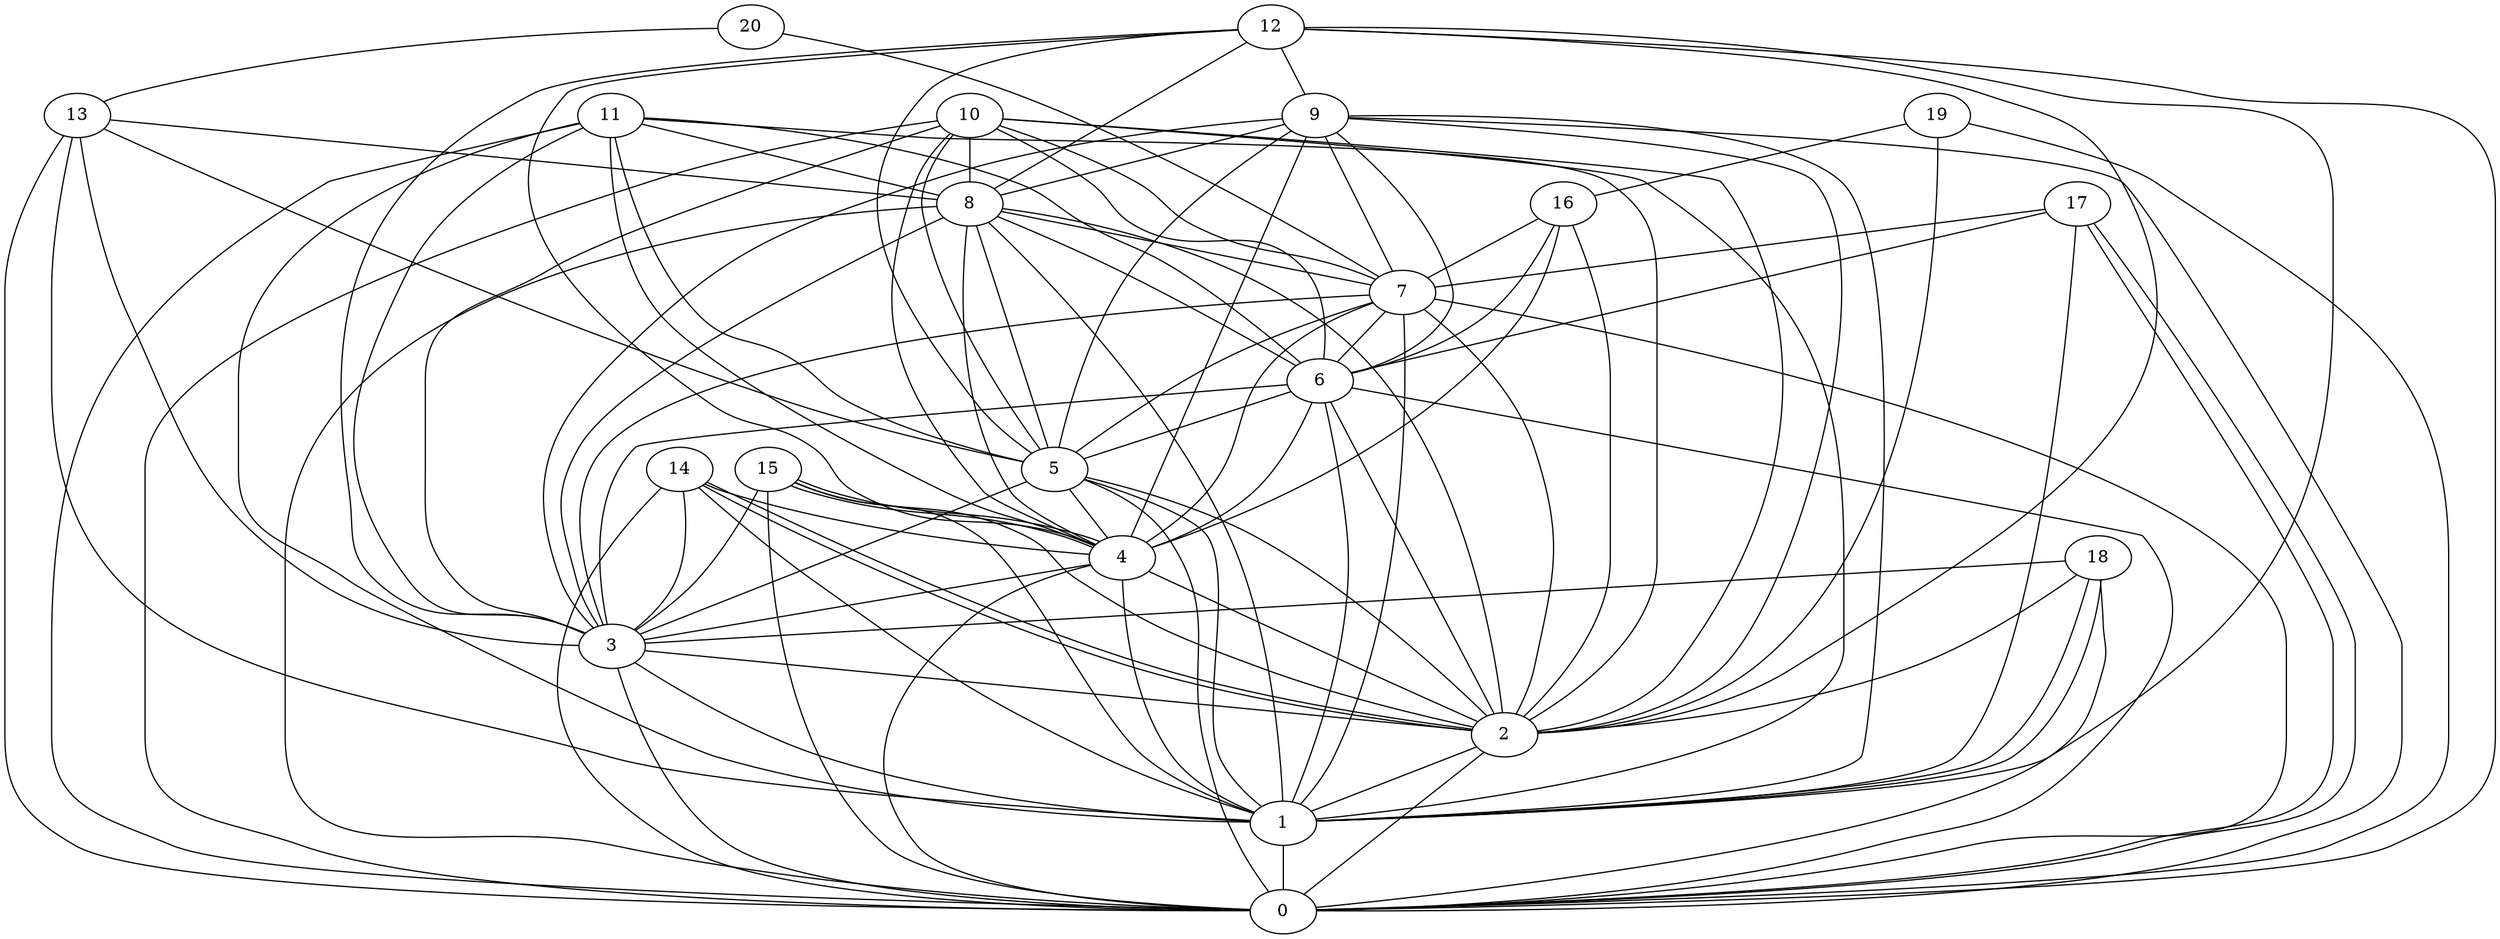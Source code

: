 graph G {
0;
1;
2;
3;
4;
5;
6;
7;
8;
9;
10;
11;
12;
13;
14;
15;
16;
17;
18;
19;
20;
20--7 ;
20--13 ;
19--2 ;
19--0 ;
19--16 ;
18--1 ;
18--1 ;
18--0 ;
18--2 ;
18--3 ;
17--1 ;
17--0 ;
17--6 ;
17--7 ;
17--0 ;
16--7 ;
16--2 ;
16--6 ;
16--4 ;
15--1 ;
15--4 ;
15--4 ;
15--3 ;
15--2 ;
15--0 ;
14--2 ;
14--4 ;
14--2 ;
14--1 ;
14--0 ;
14--3 ;
13--8 ;
13--1 ;
13--5 ;
13--0 ;
13--3 ;
12--9 ;
12--4 ;
12--1 ;
12--8 ;
12--3 ;
12--2 ;
12--0 ;
12--5 ;
11--6 ;
11--1 ;
11--5 ;
11--0 ;
11--8 ;
11--4 ;
11--2 ;
11--3 ;
10--8 ;
10--4 ;
10--6 ;
10--3 ;
10--5 ;
10--0 ;
10--7 ;
10--1 ;
10--2 ;
9--2 ;
9--8 ;
9--0 ;
9--7 ;
9--3 ;
9--6 ;
9--1 ;
9--4 ;
9--5 ;
8--4 ;
8--2 ;
8--5 ;
8--6 ;
8--0 ;
8--1 ;
8--3 ;
8--7 ;
7--5 ;
7--0 ;
7--6 ;
7--4 ;
7--3 ;
7--1 ;
7--2 ;
6--1 ;
6--2 ;
6--5 ;
6--4 ;
6--0 ;
6--3 ;
5--1 ;
5--2 ;
5--4 ;
5--3 ;
5--0 ;
4--1 ;
4--3 ;
4--0 ;
4--2 ;
3--0 ;
3--2 ;
3--1 ;
2--0 ;
2--1 ;
1--0 ;
}
